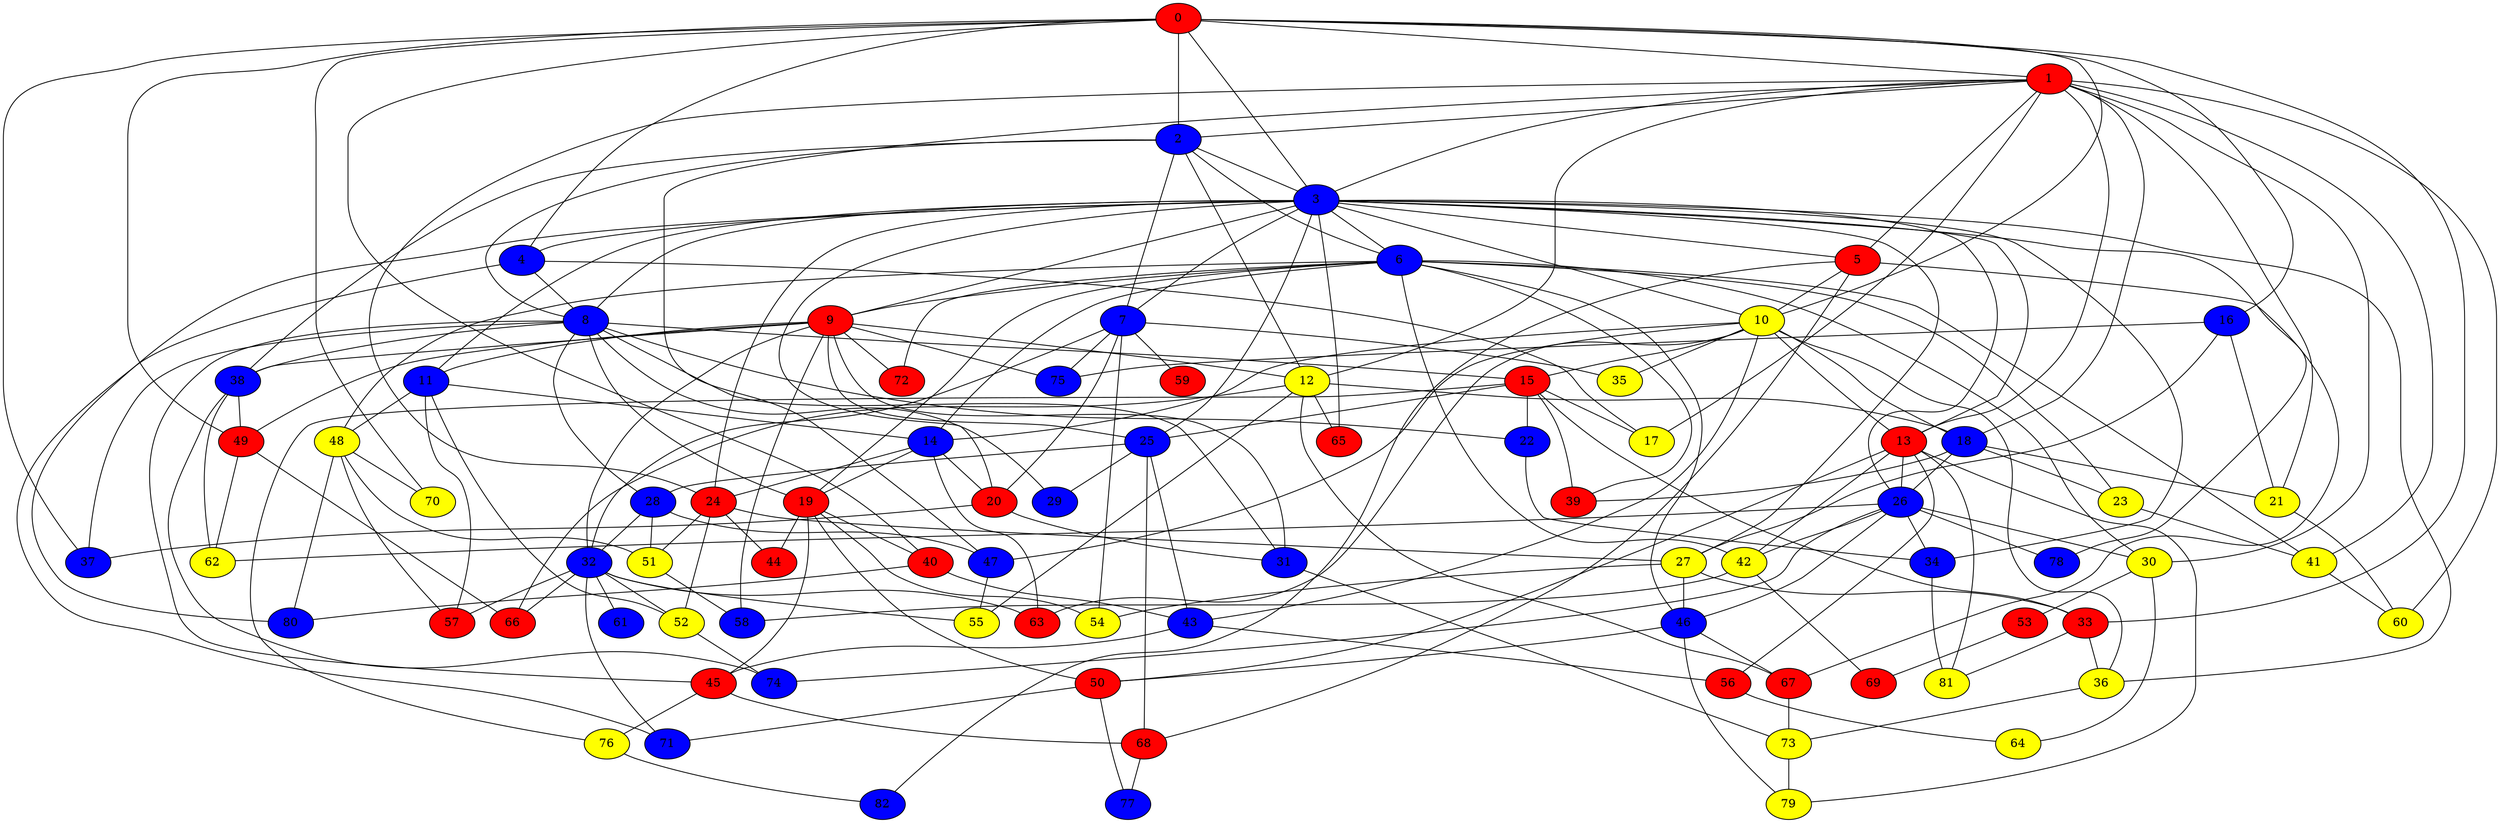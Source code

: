 graph {
0 [style = filled fillcolor = red];
1 [style = filled fillcolor = red];
2 [style = filled fillcolor = blue];
3 [style = filled fillcolor = blue];
4 [style = filled fillcolor = blue];
5 [style = filled fillcolor = red];
6 [style = filled fillcolor = blue];
7 [style = filled fillcolor = blue];
8 [style = filled fillcolor = blue];
9 [style = filled fillcolor = red];
10 [style = filled fillcolor = yellow];
11 [style = filled fillcolor = blue];
12 [style = filled fillcolor = yellow];
13 [style = filled fillcolor = red];
14 [style = filled fillcolor = blue];
15 [style = filled fillcolor = red];
16 [style = filled fillcolor = blue];
17 [style = filled fillcolor = yellow];
18 [style = filled fillcolor = blue];
19 [style = filled fillcolor = red];
20 [style = filled fillcolor = red];
21 [style = filled fillcolor = yellow];
22 [style = filled fillcolor = blue];
23 [style = filled fillcolor = yellow];
24 [style = filled fillcolor = red];
25 [style = filled fillcolor = blue];
26 [style = filled fillcolor = blue];
27 [style = filled fillcolor = yellow];
28 [style = filled fillcolor = blue];
29 [style = filled fillcolor = blue];
30 [style = filled fillcolor = yellow];
31 [style = filled fillcolor = blue];
32 [style = filled fillcolor = blue];
33 [style = filled fillcolor = red];
34 [style = filled fillcolor = blue];
35 [style = filled fillcolor = yellow];
36 [style = filled fillcolor = yellow];
37 [style = filled fillcolor = blue];
38 [style = filled fillcolor = blue];
39 [style = filled fillcolor = red];
40 [style = filled fillcolor = red];
41 [style = filled fillcolor = yellow];
42 [style = filled fillcolor = yellow];
43 [style = filled fillcolor = blue];
44 [style = filled fillcolor = red];
45 [style = filled fillcolor = red];
46 [style = filled fillcolor = blue];
47 [style = filled fillcolor = blue];
48 [style = filled fillcolor = yellow];
49 [style = filled fillcolor = red];
50 [style = filled fillcolor = red];
51 [style = filled fillcolor = yellow];
52 [style = filled fillcolor = yellow];
53 [style = filled fillcolor = red];
54 [style = filled fillcolor = yellow];
55 [style = filled fillcolor = yellow];
56 [style = filled fillcolor = red];
57 [style = filled fillcolor = red];
58 [style = filled fillcolor = blue];
59 [style = filled fillcolor = red];
60 [style = filled fillcolor = yellow];
61 [style = filled fillcolor = blue];
62 [style = filled fillcolor = yellow];
63 [style = filled fillcolor = red];
64 [style = filled fillcolor = yellow];
65 [style = filled fillcolor = red];
66 [style = filled fillcolor = red];
67 [style = filled fillcolor = red];
68 [style = filled fillcolor = red];
69 [style = filled fillcolor = red];
70 [style = filled fillcolor = yellow];
71 [style = filled fillcolor = blue];
72 [style = filled fillcolor = red];
73 [style = filled fillcolor = yellow];
74 [style = filled fillcolor = blue];
75 [style = filled fillcolor = blue];
76 [style = filled fillcolor = yellow];
77 [style = filled fillcolor = blue];
78 [style = filled fillcolor = blue];
79 [style = filled fillcolor = yellow];
80 [style = filled fillcolor = blue];
81 [style = filled fillcolor = yellow];
82 [style = filled fillcolor = blue];
0 -- 4;
0 -- 3;
0 -- 2;
0 -- 1;
0 -- 10;
0 -- 16;
0 -- 33;
0 -- 37;
0 -- 40;
0 -- 49;
0 -- 70;
1 -- 2;
1 -- 3;
1 -- 5;
1 -- 12;
1 -- 13;
1 -- 17;
1 -- 18;
1 -- 21;
1 -- 24;
1 -- 30;
1 -- 41;
1 -- 47;
1 -- 60;
2 -- 3;
2 -- 6;
2 -- 7;
2 -- 8;
2 -- 12;
2 -- 38;
3 -- 4;
3 -- 5;
3 -- 6;
3 -- 7;
3 -- 8;
3 -- 9;
3 -- 10;
3 -- 11;
3 -- 13;
3 -- 20;
3 -- 24;
3 -- 25;
3 -- 26;
3 -- 27;
3 -- 34;
3 -- 36;
3 -- 65;
3 -- 78;
3 -- 80;
4 -- 8;
4 -- 17;
4 -- 71;
5 -- 10;
5 -- 67;
5 -- 68;
5 -- 82;
6 -- 9;
6 -- 14;
6 -- 19;
6 -- 23;
6 -- 30;
6 -- 39;
6 -- 41;
6 -- 42;
6 -- 46;
6 -- 48;
6 -- 72;
7 -- 20;
7 -- 32;
7 -- 35;
7 -- 54;
7 -- 59;
7 -- 75;
8 -- 15;
8 -- 19;
8 -- 22;
8 -- 28;
8 -- 29;
8 -- 31;
8 -- 37;
8 -- 38;
8 -- 45;
9 -- 11;
9 -- 12;
9 -- 25;
9 -- 31;
9 -- 32;
9 -- 38;
9 -- 49;
9 -- 58;
9 -- 72;
9 -- 75;
10 -- 13;
10 -- 14;
10 -- 15;
10 -- 18;
10 -- 35;
10 -- 36;
10 -- 43;
10 -- 47;
10 -- 63;
11 -- 14;
11 -- 48;
11 -- 52;
11 -- 57;
12 -- 18;
12 -- 55;
12 -- 65;
12 -- 66;
12 -- 67;
13 -- 26;
13 -- 42;
13 -- 50;
13 -- 56;
13 -- 79;
13 -- 81;
14 -- 19;
14 -- 20;
14 -- 24;
14 -- 63;
15 -- 17;
15 -- 22;
15 -- 25;
15 -- 33;
15 -- 39;
15 -- 76;
16 -- 21;
16 -- 27;
16 -- 75;
18 -- 21;
18 -- 23;
18 -- 26;
18 -- 39;
19 -- 40;
19 -- 44;
19 -- 45;
19 -- 50;
19 -- 54;
20 -- 31;
20 -- 37;
21 -- 60;
22 -- 34;
23 -- 41;
24 -- 27;
24 -- 44;
24 -- 51;
24 -- 52;
25 -- 28;
25 -- 29;
25 -- 43;
25 -- 68;
26 -- 30;
26 -- 34;
26 -- 42;
26 -- 46;
26 -- 62;
26 -- 74;
26 -- 78;
27 -- 33;
27 -- 46;
27 -- 54;
28 -- 32;
28 -- 47;
28 -- 51;
30 -- 53;
30 -- 64;
31 -- 73;
32 -- 52;
32 -- 55;
32 -- 57;
32 -- 61;
32 -- 63;
32 -- 66;
32 -- 71;
33 -- 36;
33 -- 81;
34 -- 81;
36 -- 73;
38 -- 49;
38 -- 62;
38 -- 74;
40 -- 43;
40 -- 80;
41 -- 60;
42 -- 58;
42 -- 69;
43 -- 45;
43 -- 56;
45 -- 68;
45 -- 76;
46 -- 50;
46 -- 67;
46 -- 79;
47 -- 55;
48 -- 51;
48 -- 57;
48 -- 70;
48 -- 80;
49 -- 62;
49 -- 66;
50 -- 71;
50 -- 77;
51 -- 58;
52 -- 74;
53 -- 69;
56 -- 64;
67 -- 73;
68 -- 77;
73 -- 79;
76 -- 82;
}
